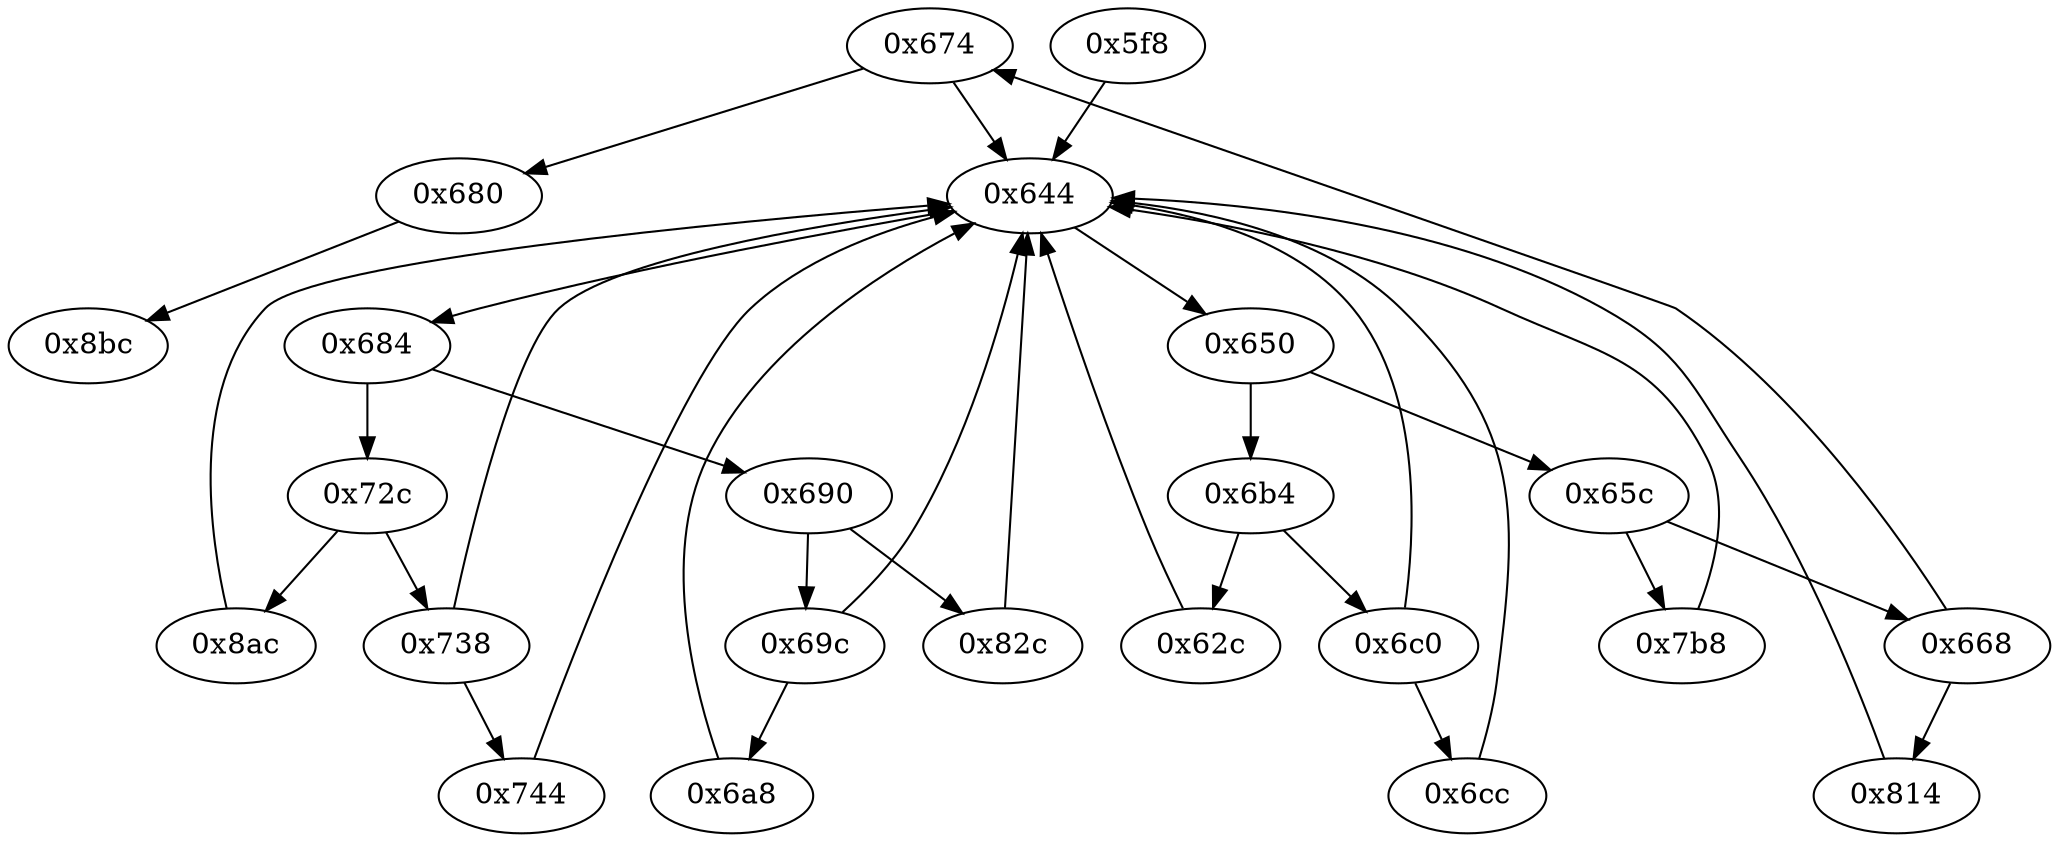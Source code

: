 strict digraph "" {
	"0x680"	 [opcode="[u'b']"];
	"0x8bc"	 [opcode="[u'ldr', u'ldr', u'add', u'bl', u'mov', u'sub', u'pop']"];
	"0x680" -> "0x8bc";
	"0x8ac"	 [opcode="[u'ldr', u'ldr', u'ldr', u'b']"];
	"0x644"	 [opcode="[u'ldr', u'cmp', u'b']"];
	"0x8ac" -> "0x644";
	"0x684"	 [opcode="[u'ldr', u'cmp', u'b']"];
	"0x72c"	 [opcode="[u'ldr', u'cmp', u'b']"];
	"0x684" -> "0x72c";
	"0x690"	 [opcode="[u'ldr', u'cmp', u'b']"];
	"0x684" -> "0x690";
	"0x62c"	 [opcode="[u'ldrb', u'ldr', u'ldr', u'ldr', u'ldr', u'mov']"];
	"0x62c" -> "0x644";
	"0x6a8"	 [opcode="[u'ldr', u'mov', u'b']"];
	"0x6a8" -> "0x644";
	"0x69c"	 [opcode="[u'ldr', u'cmp', u'b']"];
	"0x69c" -> "0x6a8";
	"0x69c" -> "0x644";
	"0x674"	 [opcode="[u'ldr', u'cmp', u'b']"];
	"0x674" -> "0x680";
	"0x674" -> "0x644";
	"0x738"	 [opcode="[u'ldr', u'cmp', u'b']"];
	"0x738" -> "0x644";
	"0x744"	 [opcode="[u'ldr', u'ldr', u'ldrb', u'strb', u'ldrb', u'cmp', u'mov', u'strb', u'ldr', u'ldr', u'sub', u'mul', u'mvn', u'ldr', u'ldr', u'orr', \
u'mov', u'cmn', u'mov', u'cmp', u'mov', u'mov', u'mov', u'cmn', u'mov', u'mov', u'teq', u'mov', u'b']"];
	"0x738" -> "0x744";
	"0x650"	 [opcode="[u'ldr', u'cmp', u'b']"];
	"0x6b4"	 [opcode="[u'ldr', u'cmp', u'b']"];
	"0x650" -> "0x6b4";
	"0x65c"	 [opcode="[u'ldr', u'cmp', u'b']"];
	"0x650" -> "0x65c";
	"0x6c0"	 [opcode="[u'ldr', u'cmp', u'b']"];
	"0x6c0" -> "0x644";
	"0x6cc"	 [opcode="[u'ldr', u'mov', u'ldr', u'ldr', u'ldr', u'cmp', u'mov', u'rsb', u'mvn', u'mul', u'mov', u'mvn', u'orr', u'cmn', u'mov', u'teq', \
u'mov', u'mov', u'cmn', u'mov', u'mov', u'cmp', u'mov', u'b']"];
	"0x6c0" -> "0x6cc";
	"0x72c" -> "0x8ac";
	"0x72c" -> "0x738";
	"0x690" -> "0x69c";
	"0x82c"	 [opcode="[u'ldrb', u'ldr', u'ldr', u'add', u'str', u'ldr', u'add', u'str', u'ldr', u'ldr', u'ldr', u'add', u'sub', u'sub', u'mul', u'mov', \
u'eor', u'and', u'ldr', u'ldr', u'mov', u'cmp', u'mov', u'cmp', u'mov', u'mov', u'cmp', u'mov', u'mov', u'teq', u'mov', u'b']"];
	"0x690" -> "0x82c";
	"0x7b8"	 [opcode="[u'ldr', u'str', u'str', u'ldr', u'ldr', u'sub', u'ldr', u'mul', u'eor', u'and', u'mov', u'mov', u'cmp', u'mov', u'cmp', u'mov', \
u'mov', u'cmp', u'mov', u'mov', u'teq', u'mov', u'b']"];
	"0x7b8" -> "0x644";
	"0x814"	 [opcode="[u'ldrb', u'ldr', u'ldr', u'cmp', u'mov', u'b']"];
	"0x814" -> "0x644";
	"0x668"	 [opcode="[u'ldr', u'cmp', u'b']"];
	"0x668" -> "0x674";
	"0x668" -> "0x814";
	"0x644" -> "0x684";
	"0x644" -> "0x650";
	"0x82c" -> "0x644";
	"0x6b4" -> "0x62c";
	"0x6b4" -> "0x6c0";
	"0x744" -> "0x644";
	"0x65c" -> "0x7b8";
	"0x65c" -> "0x668";
	"0x6cc" -> "0x644";
	"0x5f8"	 [opcode="[u'push', u'add', u'sub', u'ldr', u'ldr', u'ldr', u'ldr', u'ldr', u'ldr', u'mov', u'mvn', u'str', u'b']"];
	"0x5f8" -> "0x644";
}
